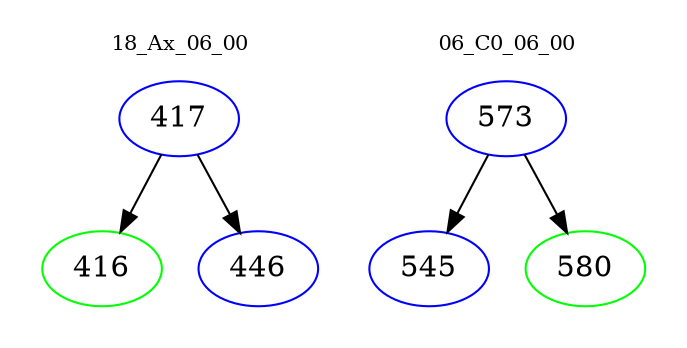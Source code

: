 digraph{
subgraph cluster_0 {
color = white
label = "18_Ax_06_00";
fontsize=10;
T0_417 [label="417", color="blue"]
T0_417 -> T0_416 [color="black"]
T0_416 [label="416", color="green"]
T0_417 -> T0_446 [color="black"]
T0_446 [label="446", color="blue"]
}
subgraph cluster_1 {
color = white
label = "06_C0_06_00";
fontsize=10;
T1_573 [label="573", color="blue"]
T1_573 -> T1_545 [color="black"]
T1_545 [label="545", color="blue"]
T1_573 -> T1_580 [color="black"]
T1_580 [label="580", color="green"]
}
}
